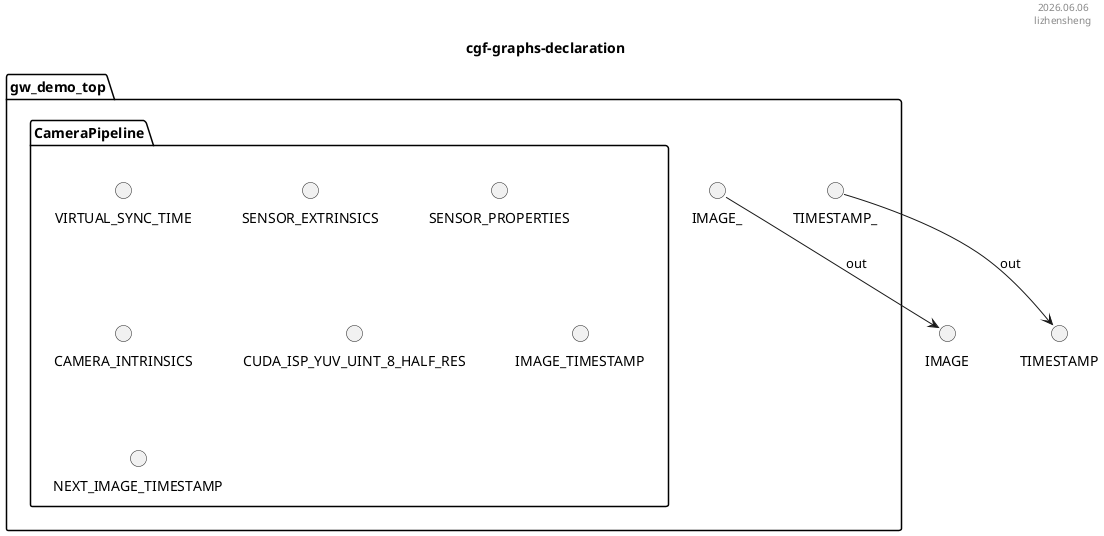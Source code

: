 @startuml cgf-graphs
hide empty description
skinparam monochrome false
title cgf-graphs-declaration
header %date("yyyy.MM.dd") \n lizhensheng

skinparam componentStyle rectangle
' remove @unlinked

' top

() IMAGE
() TIMESTAMP

package gw_demo_top {
    package CameraPipeline {
        ' in
        () VIRTUAL_SYNC_TIME
        () SENSOR_EXTRINSICS
        ' out
        () SENSOR_PROPERTIES
        () CAMERA_INTRINSICS
        () CUDA_ISP_YUV_UINT_8_HALF_RES
        () IMAGE_TIMESTAMP
        () NEXT_IMAGE_TIMESTAMP

    }
    () IMAGE_
    () TIMESTAMP_

    IMAGE_ --> IMAGE : out
    TIMESTAMP_ --> TIMESTAMP : out
}


' gw_demo_top --> IMAGE
' gw_demo_top --> TIMESTAMP

@enduml